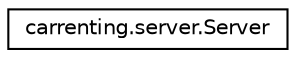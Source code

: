 digraph "Graphical Class Hierarchy"
{
 // LATEX_PDF_SIZE
  edge [fontname="Helvetica",fontsize="10",labelfontname="Helvetica",labelfontsize="10"];
  node [fontname="Helvetica",fontsize="10",shape=record];
  rankdir="LR";
  Node0 [label="carrenting.server.Server",height=0.2,width=0.4,color="black", fillcolor="white", style="filled",URL="$classcarrenting_1_1server_1_1_server.html",tooltip=" "];
}
